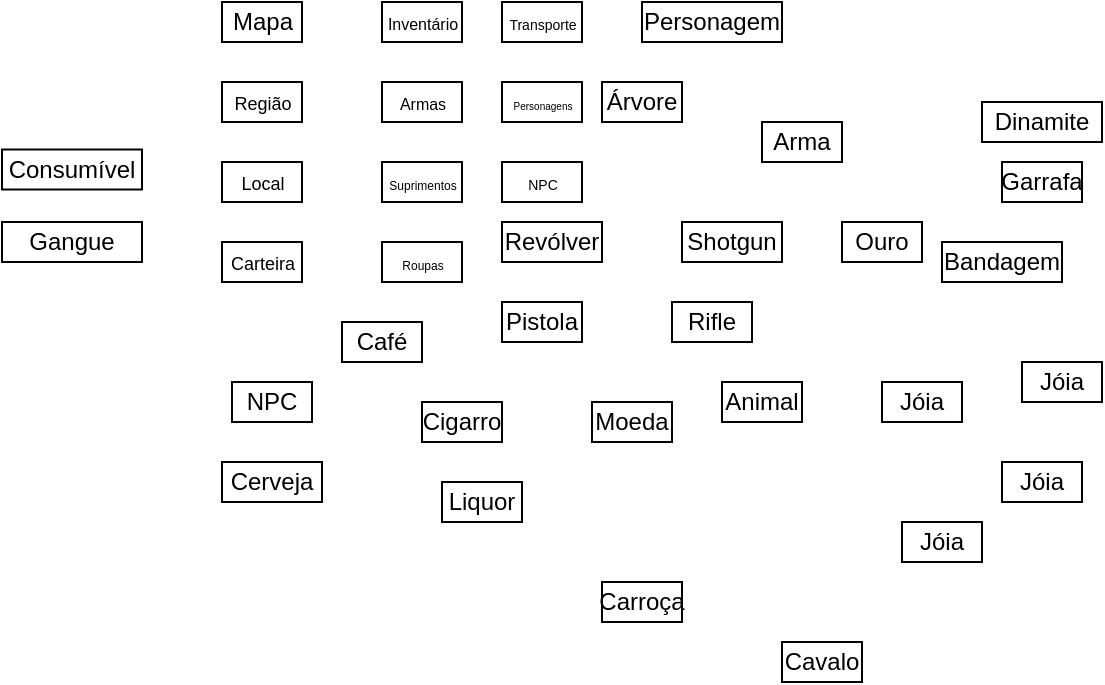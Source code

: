 <mxfile version="24.2.5" type="github">
  <diagram id="R2lEEEUBdFMjLlhIrx00" name="Page-1">
    <mxGraphModel dx="795" dy="425" grid="1" gridSize="10" guides="1" tooltips="1" connect="1" arrows="1" fold="1" page="1" pageScale="1" pageWidth="850" pageHeight="1100" math="0" shadow="0" extFonts="Permanent Marker^https://fonts.googleapis.com/css?family=Permanent+Marker">
      <root>
        <mxCell id="0" />
        <mxCell id="1" parent="0" />
        <mxCell id="qxBlPj7kd-Hy3L1U8TbH-3" value="" style="whiteSpace=wrap;html=1;" parent="1" vertex="1">
          <mxGeometry x="400" y="110" width="40" height="20" as="geometry" />
        </mxCell>
        <mxCell id="yV0FYIFKv9BxsQTMN04u-1" value="Mapa" style="text;html=1;align=center;verticalAlign=middle;whiteSpace=wrap;rounded=0;" vertex="1" parent="1">
          <mxGeometry x="407.5" y="116.25" width="25" height="7.5" as="geometry" />
        </mxCell>
        <mxCell id="yV0FYIFKv9BxsQTMN04u-3" value="" style="whiteSpace=wrap;html=1;" vertex="1" parent="1">
          <mxGeometry x="400" y="150" width="40" height="20" as="geometry" />
        </mxCell>
        <mxCell id="PZfGzbShFNdAoiEEgzWy-1" value="Personagem" style="whiteSpace=wrap;html=1;" vertex="1" parent="1">
          <mxGeometry x="610" y="110" width="70" height="20" as="geometry" />
        </mxCell>
        <mxCell id="yV0FYIFKv9BxsQTMN04u-4" value="&lt;font style=&quot;font-size: 9px;&quot;&gt;Região&lt;/font&gt;" style="text;html=1;align=center;verticalAlign=middle;whiteSpace=wrap;rounded=0;" vertex="1" parent="1">
          <mxGeometry x="407.5" y="156.25" width="25" height="7.5" as="geometry" />
        </mxCell>
        <mxCell id="PZfGzbShFNdAoiEEgzWy-2" value="Árvore" style="whiteSpace=wrap;html=1;" vertex="1" parent="1">
          <mxGeometry x="590" y="150" width="40" height="20" as="geometry" />
        </mxCell>
        <mxCell id="yV0FYIFKv9BxsQTMN04u-5" value="" style="whiteSpace=wrap;html=1;" vertex="1" parent="1">
          <mxGeometry x="400" y="190" width="40" height="20" as="geometry" />
        </mxCell>
        <mxCell id="PZfGzbShFNdAoiEEgzWy-4" value="Arma" style="whiteSpace=wrap;html=1;" vertex="1" parent="1">
          <mxGeometry x="670" y="170" width="40" height="20" as="geometry" />
        </mxCell>
        <mxCell id="yV0FYIFKv9BxsQTMN04u-6" value="&lt;font style=&quot;font-size: 9px;&quot;&gt;Local&lt;/font&gt;" style="text;html=1;align=center;verticalAlign=middle;whiteSpace=wrap;rounded=0;" vertex="1" parent="1">
          <mxGeometry x="407.5" y="196.25" width="25" height="7.5" as="geometry" />
        </mxCell>
        <mxCell id="PZfGzbShFNdAoiEEgzWy-5" value="Revólver" style="whiteSpace=wrap;html=1;" vertex="1" parent="1">
          <mxGeometry x="540" y="220" width="50" height="20" as="geometry" />
        </mxCell>
        <mxCell id="yV0FYIFKv9BxsQTMN04u-7" value="" style="whiteSpace=wrap;html=1;" vertex="1" parent="1">
          <mxGeometry x="480" y="110" width="40" height="20" as="geometry" />
        </mxCell>
        <mxCell id="PZfGzbShFNdAoiEEgzWy-6" value="Pistola" style="whiteSpace=wrap;html=1;" vertex="1" parent="1">
          <mxGeometry x="540" y="260" width="40" height="20" as="geometry" />
        </mxCell>
        <mxCell id="yV0FYIFKv9BxsQTMN04u-8" value="&lt;font style=&quot;font-size: 8px;&quot;&gt;Inventário&lt;/font&gt;" style="text;html=1;align=center;verticalAlign=middle;whiteSpace=wrap;rounded=0;" vertex="1" parent="1">
          <mxGeometry x="487.5" y="116.25" width="25" height="7.5" as="geometry" />
        </mxCell>
        <mxCell id="PZfGzbShFNdAoiEEgzWy-7" value="Shotgun" style="whiteSpace=wrap;html=1;" vertex="1" parent="1">
          <mxGeometry x="630" y="220" width="50" height="20" as="geometry" />
        </mxCell>
        <mxCell id="yV0FYIFKv9BxsQTMN04u-9" value="" style="whiteSpace=wrap;html=1;" vertex="1" parent="1">
          <mxGeometry x="480" y="150" width="40" height="20" as="geometry" />
        </mxCell>
        <mxCell id="PZfGzbShFNdAoiEEgzWy-8" value="Rifle" style="whiteSpace=wrap;html=1;" vertex="1" parent="1">
          <mxGeometry x="625" y="260" width="40" height="20" as="geometry" />
        </mxCell>
        <mxCell id="yV0FYIFKv9BxsQTMN04u-10" value="&lt;font style=&quot;font-size: 8px;&quot;&gt;Armas&lt;/font&gt;" style="text;html=1;align=center;verticalAlign=middle;whiteSpace=wrap;rounded=0;" vertex="1" parent="1">
          <mxGeometry x="487.5" y="156.25" width="25" height="7.5" as="geometry" />
        </mxCell>
        <mxCell id="PZfGzbShFNdAoiEEgzWy-10" value="Ouro" style="whiteSpace=wrap;html=1;" vertex="1" parent="1">
          <mxGeometry x="710" y="220" width="40" height="20" as="geometry" />
        </mxCell>
        <mxCell id="yV0FYIFKv9BxsQTMN04u-11" value="" style="whiteSpace=wrap;html=1;" vertex="1" parent="1">
          <mxGeometry x="480" y="190" width="40" height="20" as="geometry" />
        </mxCell>
        <mxCell id="PZfGzbShFNdAoiEEgzWy-11" value="Jóia" style="whiteSpace=wrap;html=1;" vertex="1" parent="1">
          <mxGeometry x="730" y="300" width="40" height="20" as="geometry" />
        </mxCell>
        <mxCell id="yV0FYIFKv9BxsQTMN04u-12" value="&lt;font style=&quot;font-size: 6px;&quot;&gt;Suprimentos&lt;/font&gt;" style="text;html=1;align=center;verticalAlign=middle;whiteSpace=wrap;rounded=0;" vertex="1" parent="1">
          <mxGeometry x="487.5" y="196.25" width="25" height="7.5" as="geometry" />
        </mxCell>
        <mxCell id="PZfGzbShFNdAoiEEgzWy-12" value="Bandagem" style="whiteSpace=wrap;html=1;" vertex="1" parent="1">
          <mxGeometry x="760" y="230" width="60" height="20" as="geometry" />
        </mxCell>
        <mxCell id="yV0FYIFKv9BxsQTMN04u-13" value="" style="whiteSpace=wrap;html=1;" vertex="1" parent="1">
          <mxGeometry x="480" y="230" width="40" height="20" as="geometry" />
        </mxCell>
        <mxCell id="PZfGzbShFNdAoiEEgzWy-13" value="Garrafa" style="whiteSpace=wrap;html=1;" vertex="1" parent="1">
          <mxGeometry x="790" y="190" width="40" height="20" as="geometry" />
        </mxCell>
        <mxCell id="yV0FYIFKv9BxsQTMN04u-14" value="&lt;font style=&quot;font-size: 6px;&quot;&gt;Roupas&lt;/font&gt;" style="text;html=1;align=center;verticalAlign=middle;whiteSpace=wrap;rounded=0;" vertex="1" parent="1">
          <mxGeometry x="487.5" y="236.25" width="25" height="7.5" as="geometry" />
        </mxCell>
        <mxCell id="PZfGzbShFNdAoiEEgzWy-14" value="Dinamite" style="whiteSpace=wrap;html=1;" vertex="1" parent="1">
          <mxGeometry x="780" y="160" width="60" height="20" as="geometry" />
        </mxCell>
        <mxCell id="yV0FYIFKv9BxsQTMN04u-15" value="" style="whiteSpace=wrap;html=1;" vertex="1" parent="1">
          <mxGeometry x="540" y="110" width="40" height="20" as="geometry" />
        </mxCell>
        <mxCell id="MHSS6djbWjyrjED063CA-1" value="Jóia" style="whiteSpace=wrap;html=1;" vertex="1" parent="1">
          <mxGeometry x="800" y="290" width="40" height="20" as="geometry" />
        </mxCell>
        <mxCell id="yV0FYIFKv9BxsQTMN04u-16" value="&lt;font style=&quot;font-size: 7px;&quot;&gt;Transporte&lt;/font&gt;" style="text;html=1;align=center;verticalAlign=middle;whiteSpace=wrap;rounded=0;" vertex="1" parent="1">
          <mxGeometry x="547.5" y="116.25" width="25" height="7.5" as="geometry" />
        </mxCell>
        <mxCell id="MHSS6djbWjyrjED063CA-2" value="Jóia" style="whiteSpace=wrap;html=1;" vertex="1" parent="1">
          <mxGeometry x="790" y="340" width="40" height="20" as="geometry" />
        </mxCell>
        <mxCell id="yV0FYIFKv9BxsQTMN04u-17" value="" style="whiteSpace=wrap;html=1;" vertex="1" parent="1">
          <mxGeometry x="540" y="150" width="40" height="20" as="geometry" />
        </mxCell>
        <mxCell id="MHSS6djbWjyrjED063CA-3" value="Jóia" style="whiteSpace=wrap;html=1;" vertex="1" parent="1">
          <mxGeometry x="740" y="370" width="40" height="20" as="geometry" />
        </mxCell>
        <mxCell id="yV0FYIFKv9BxsQTMN04u-18" value="&lt;font style=&quot;font-size: 5px;&quot;&gt;Personagens&lt;/font&gt;" style="text;html=1;align=center;verticalAlign=middle;whiteSpace=wrap;rounded=0;" vertex="1" parent="1">
          <mxGeometry x="547.5" y="156.25" width="25" height="7.5" as="geometry" />
        </mxCell>
        <mxCell id="MHSS6djbWjyrjED063CA-4" value="NPC" style="whiteSpace=wrap;html=1;" vertex="1" parent="1">
          <mxGeometry x="405" y="300" width="40" height="20" as="geometry" />
        </mxCell>
        <mxCell id="yV0FYIFKv9BxsQTMN04u-19" value="" style="whiteSpace=wrap;html=1;" vertex="1" parent="1">
          <mxGeometry x="540" y="190" width="40" height="20" as="geometry" />
        </mxCell>
        <mxCell id="MHSS6djbWjyrjED063CA-5" value="Carroça" style="whiteSpace=wrap;html=1;" vertex="1" parent="1">
          <mxGeometry x="590" y="400" width="40" height="20" as="geometry" />
        </mxCell>
        <mxCell id="yV0FYIFKv9BxsQTMN04u-20" value="&lt;font style=&quot;font-size: 7px;&quot;&gt;NPC&lt;/font&gt;" style="text;html=1;align=center;verticalAlign=middle;whiteSpace=wrap;rounded=0;" vertex="1" parent="1">
          <mxGeometry x="547.5" y="196.25" width="25" height="7.5" as="geometry" />
        </mxCell>
        <mxCell id="MHSS6djbWjyrjED063CA-6" value="Cavalo" style="whiteSpace=wrap;html=1;" vertex="1" parent="1">
          <mxGeometry x="680" y="430" width="40" height="20" as="geometry" />
        </mxCell>
        <mxCell id="MHSS6djbWjyrjED063CA-7" value="Moeda" style="whiteSpace=wrap;html=1;" vertex="1" parent="1">
          <mxGeometry x="585" y="310" width="40" height="20" as="geometry" />
        </mxCell>
        <mxCell id="MHSS6djbWjyrjED063CA-8" value="Gangue" style="whiteSpace=wrap;html=1;" vertex="1" parent="1">
          <mxGeometry x="290" y="220" width="70" height="20" as="geometry" />
        </mxCell>
        <mxCell id="yV0FYIFKv9BxsQTMN04u-23" value="" style="whiteSpace=wrap;html=1;" vertex="1" parent="1">
          <mxGeometry x="400" y="230" width="40" height="20" as="geometry" />
        </mxCell>
        <mxCell id="MHSS6djbWjyrjED063CA-9" value="Consumível" style="whiteSpace=wrap;html=1;" vertex="1" parent="1">
          <mxGeometry x="290" y="183.75" width="70" height="20" as="geometry" />
        </mxCell>
        <mxCell id="yV0FYIFKv9BxsQTMN04u-24" value="&lt;font style=&quot;font-size: 9px;&quot;&gt;Carteira&lt;/font&gt;" style="text;html=1;align=center;verticalAlign=middle;whiteSpace=wrap;rounded=0;" vertex="1" parent="1">
          <mxGeometry x="407.5" y="236.25" width="25" height="7.5" as="geometry" />
        </mxCell>
        <mxCell id="MHSS6djbWjyrjED063CA-10" value="Cigarro" style="whiteSpace=wrap;html=1;" vertex="1" parent="1">
          <mxGeometry x="500" y="310" width="40" height="20" as="geometry" />
        </mxCell>
        <mxCell id="MHSS6djbWjyrjED063CA-11" value="Liquor" style="whiteSpace=wrap;html=1;" vertex="1" parent="1">
          <mxGeometry x="510" y="350" width="40" height="20" as="geometry" />
        </mxCell>
        <mxCell id="MHSS6djbWjyrjED063CA-12" value="Cerveja" style="whiteSpace=wrap;html=1;" vertex="1" parent="1">
          <mxGeometry x="400" y="340" width="50" height="20" as="geometry" />
        </mxCell>
        <mxCell id="MHSS6djbWjyrjED063CA-13" value="Café" style="whiteSpace=wrap;html=1;" vertex="1" parent="1">
          <mxGeometry x="460" y="270" width="40" height="20" as="geometry" />
        </mxCell>
        <mxCell id="MHSS6djbWjyrjED063CA-14" value="Animal" style="whiteSpace=wrap;html=1;" vertex="1" parent="1">
          <mxGeometry x="650" y="300" width="40" height="20" as="geometry" />
        </mxCell>
      </root>
    </mxGraphModel>
  </diagram>
</mxfile>
